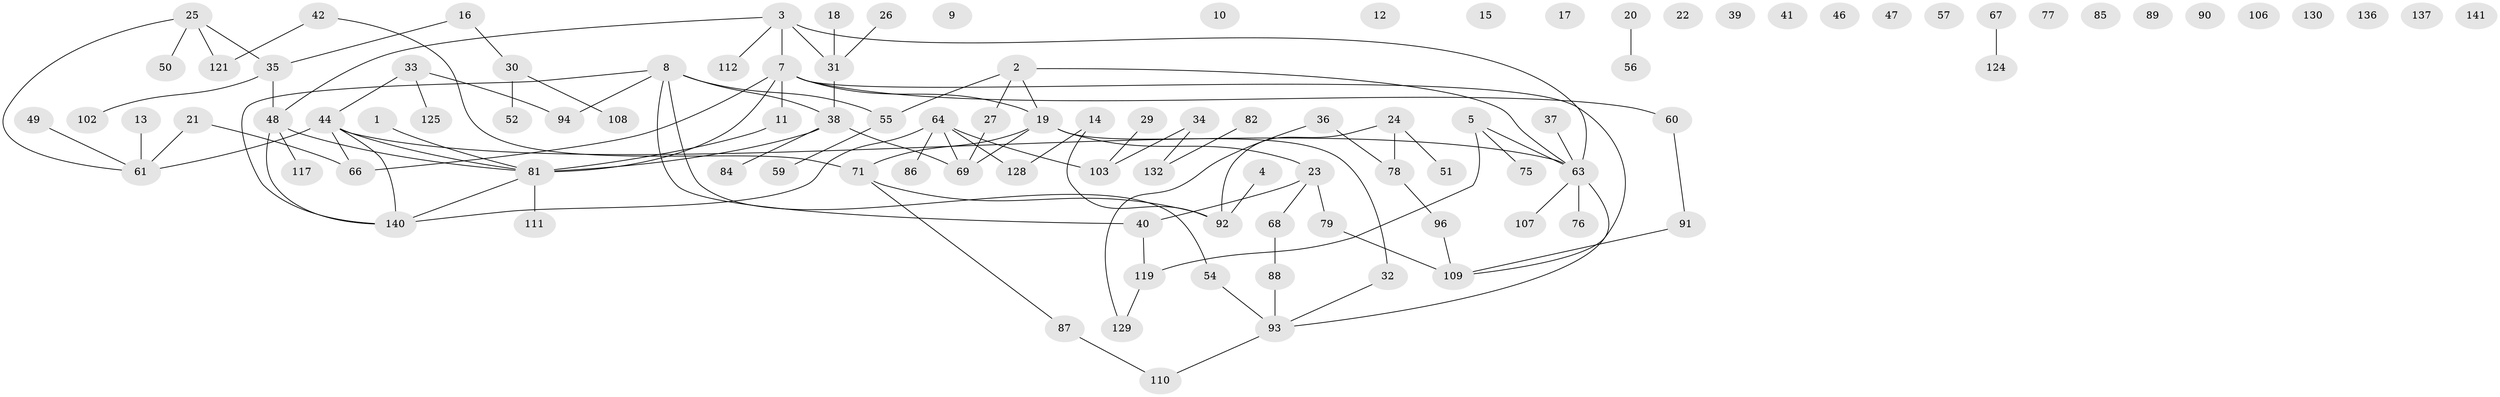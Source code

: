 // Generated by graph-tools (version 1.1) at 2025/23/03/03/25 07:23:27]
// undirected, 103 vertices, 108 edges
graph export_dot {
graph [start="1"]
  node [color=gray90,style=filled];
  1 [super="+6"];
  2 [super="+126"];
  3 [super="+131"];
  4;
  5 [super="+104"];
  7 [super="+143"];
  8 [super="+142"];
  9;
  10;
  11 [super="+43"];
  12;
  13;
  14 [super="+28"];
  15;
  16;
  17 [super="+73"];
  18;
  19 [super="+97"];
  20;
  21;
  22;
  23 [super="+45"];
  24 [super="+62"];
  25 [super="+99"];
  26;
  27 [super="+53"];
  29 [super="+118"];
  30 [super="+80"];
  31;
  32;
  33 [super="+134"];
  34 [super="+58"];
  35 [super="+123"];
  36;
  37;
  38 [super="+95"];
  39;
  40;
  41;
  42 [super="+74"];
  44 [super="+65"];
  46;
  47;
  48 [super="+114"];
  49;
  50;
  51;
  52 [super="+122"];
  54;
  55;
  56 [super="+105"];
  57;
  59;
  60 [super="+70"];
  61;
  63 [super="+133"];
  64 [super="+139"];
  66 [super="+127"];
  67;
  68 [super="+83"];
  69 [super="+116"];
  71 [super="+72"];
  75;
  76;
  77;
  78 [super="+135"];
  79;
  81 [super="+115"];
  82 [super="+100"];
  84;
  85;
  86;
  87;
  88;
  89;
  90;
  91;
  92;
  93 [super="+101"];
  94 [super="+98"];
  96 [super="+138"];
  102;
  103;
  106;
  107;
  108;
  109 [super="+113"];
  110;
  111;
  112;
  117;
  119 [super="+120"];
  121;
  124;
  125;
  128;
  129 [super="+144"];
  130;
  132;
  136;
  137;
  140;
  141;
  1 -- 81;
  2 -- 27;
  2 -- 19;
  2 -- 55;
  2 -- 63;
  3 -- 31;
  3 -- 112;
  3 -- 48;
  3 -- 7;
  3 -- 63;
  4 -- 92;
  5 -- 63;
  5 -- 75;
  5 -- 119;
  7 -- 81;
  7 -- 66;
  7 -- 19;
  7 -- 60;
  7 -- 109;
  7 -- 11;
  8 -- 38;
  8 -- 54;
  8 -- 55;
  8 -- 94;
  8 -- 40;
  8 -- 140;
  11 -- 81 [weight=2];
  13 -- 61;
  14 -- 128;
  14 -- 92;
  16 -- 35;
  16 -- 30;
  18 -- 31;
  19 -- 23;
  19 -- 32;
  19 -- 71;
  19 -- 69;
  20 -- 56;
  21 -- 61;
  21 -- 66;
  23 -- 40;
  23 -- 68;
  23 -- 79;
  24 -- 51;
  24 -- 78;
  24 -- 92;
  25 -- 61;
  25 -- 50;
  25 -- 35;
  25 -- 121;
  26 -- 31;
  27 -- 69;
  29 -- 103;
  30 -- 52;
  30 -- 108;
  31 -- 38;
  32 -- 93;
  33 -- 94;
  33 -- 44 [weight=2];
  33 -- 125;
  34 -- 103;
  34 -- 132;
  35 -- 48;
  35 -- 102;
  36 -- 78;
  36 -- 129;
  37 -- 63;
  38 -- 81;
  38 -- 84;
  38 -- 69;
  40 -- 119;
  42 -- 121;
  42 -- 71;
  44 -- 61;
  44 -- 63;
  44 -- 66;
  44 -- 140;
  44 -- 81;
  48 -- 117;
  48 -- 140;
  48 -- 81;
  49 -- 61;
  54 -- 93;
  55 -- 59;
  60 -- 91;
  63 -- 93;
  63 -- 107;
  63 -- 76;
  64 -- 69;
  64 -- 128;
  64 -- 140;
  64 -- 86;
  64 -- 103;
  67 -- 124;
  68 -- 88;
  71 -- 87;
  71 -- 92;
  78 -- 96;
  79 -- 109;
  81 -- 111;
  81 -- 140;
  82 -- 132;
  87 -- 110;
  88 -- 93;
  91 -- 109;
  93 -- 110;
  96 -- 109;
  119 -- 129;
}
